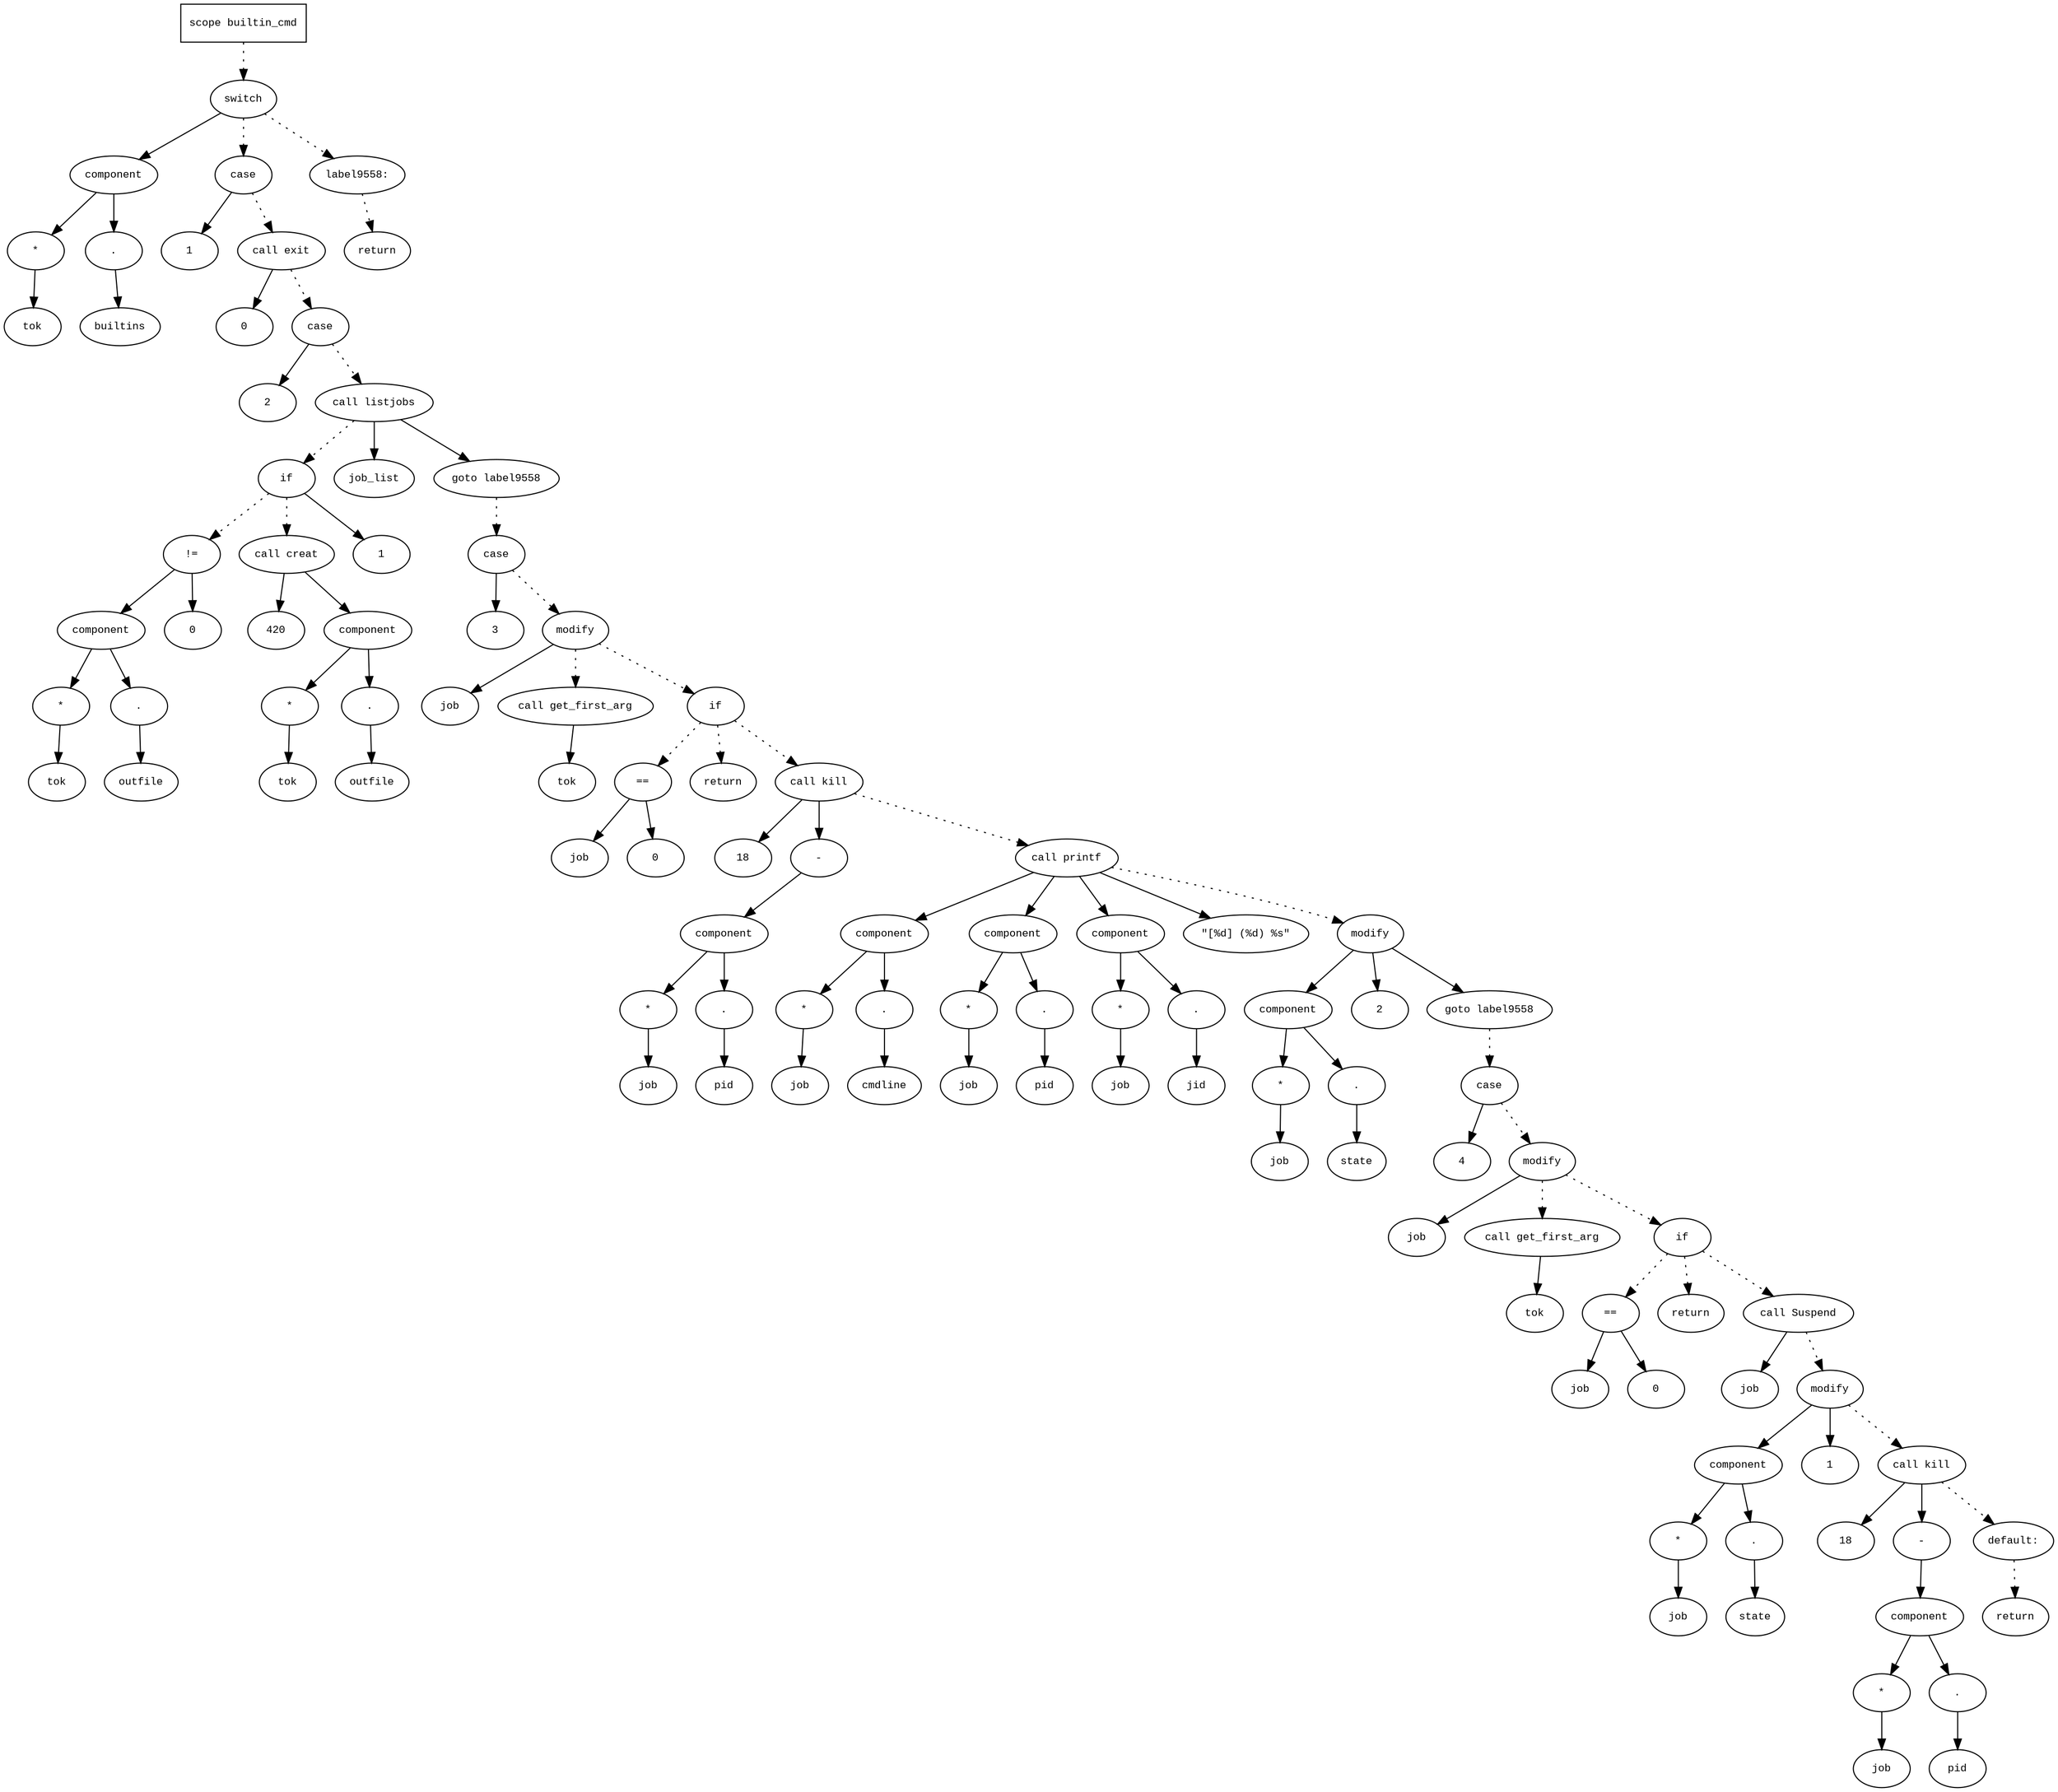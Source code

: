digraph AST {
  graph [fontname="Times New Roman",fontsize=10];
  node  [fontname="Courier New",fontsize=10];
  edge  [fontname="Times New Roman",fontsize=10];

  node1 [label="scope builtin_cmd",shape=box];
  node2 [label="switch",shape=ellipse];
  node3 [label="component",shape=ellipse];
  node2 -> node3;
  node4 [label="*",shape=ellipse];
  node5 [label="tok",shape=ellipse];
  node4 -> node5;
  node3 -> node4;
  node6 [label=".",shape=ellipse];
  node3 -> node6;
  node7 [label="builtins",shape=ellipse];
  node6 -> node7;
  node8 [label="case",shape=ellipse];
  node9 [label="1",shape=ellipse];
  node8 -> node9;
  node2 -> node8 [style=dotted];
  node10 [label="call exit",shape=ellipse];
  node11 [label="0",shape=ellipse];
  node10 -> node11;
  node8 -> node10 [style=dotted];
  node12 [label="case",shape=ellipse];
  node13 [label="2",shape=ellipse];
  node12 -> node13;
  node10 -> node12 [style=dotted];
  node14 [label="call listjobs",shape=ellipse];
  node15 [label="if",shape=ellipse];
  node14 -> node15 [style=dotted];
  node16 [label="!=",shape=ellipse];
  node17 [label="component",shape=ellipse];
  node16 -> node17;
  node18 [label="*",shape=ellipse];
  node19 [label="tok",shape=ellipse];
  node18 -> node19;
  node17 -> node18;
  node20 [label=".",shape=ellipse];
  node17 -> node20;
  node21 [label="outfile",shape=ellipse];
  node20 -> node21;
  node22 [label="0",shape=ellipse];
  node16 -> node22;
  node15 -> node16 [style=dotted];
  node23 [label="call creat",shape=ellipse];
  node24 [label="420",shape=ellipse];
  node23 -> node24;
  node25 [label="component",shape=ellipse];
  node23 -> node25;
  node26 [label="*",shape=ellipse];
  node27 [label="tok",shape=ellipse];
  node26 -> node27;
  node25 -> node26;
  node28 [label=".",shape=ellipse];
  node25 -> node28;
  node29 [label="outfile",shape=ellipse];
  node28 -> node29;
  node15 -> node23 [style=dotted];
  node30 [label="1",shape=ellipse];
  node15 -> node30;
  node31 [label="job_list",shape=ellipse];
  node14 -> node31;
  node12 -> node14 [style=dotted];
  node32 [label="goto label9558",shape=ellipse];
  node14 -> node32;
  node33 [label="case",shape=ellipse];
  node34 [label="3",shape=ellipse];
  node33 -> node34;
  node32 -> node33 [style=dotted];
  node35 [label="modify",shape=ellipse];
  node36 [label="job",shape=ellipse];
  node35 -> node36;
  node37 [label="call get_first_arg",shape=ellipse];
  node38 [label="tok",shape=ellipse];
  node37 -> node38;
  node35 -> node37 [style=dotted];
  node33 -> node35 [style=dotted];
  node39 [label="if",shape=ellipse];
  node35 -> node39 [style=dotted];
  node40 [label="==",shape=ellipse];
  node41 [label="job",shape=ellipse];
  node40 -> node41;
  node42 [label="0",shape=ellipse];
  node40 -> node42;
  node39 -> node40 [style=dotted];
  node43 [label="return",shape=ellipse];
  node39 -> node43 [style=dotted];
  node44 [label="call kill",shape=ellipse];
  node45 [label="18",shape=ellipse];
  node44 -> node45;
  node46 [label="-",shape=ellipse];
  node47 [label="component",shape=ellipse];
  node46 -> node47;
  node48 [label="*",shape=ellipse];
  node49 [label="job",shape=ellipse];
  node48 -> node49;
  node47 -> node48;
  node50 [label=".",shape=ellipse];
  node47 -> node50;
  node51 [label="pid",shape=ellipse];
  node50 -> node51;
  node44 -> node46;
  node39 -> node44 [style=dotted];
  node52 [label="call printf",shape=ellipse];
  node53 [label="component",shape=ellipse];
  node52 -> node53;
  node54 [label="*",shape=ellipse];
  node55 [label="job",shape=ellipse];
  node54 -> node55;
  node53 -> node54;
  node56 [label=".",shape=ellipse];
  node53 -> node56;
  node57 [label="cmdline",shape=ellipse];
  node56 -> node57;
  node58 [label="component",shape=ellipse];
  node52 -> node58;
  node59 [label="*",shape=ellipse];
  node60 [label="job",shape=ellipse];
  node59 -> node60;
  node58 -> node59;
  node61 [label=".",shape=ellipse];
  node58 -> node61;
  node62 [label="pid",shape=ellipse];
  node61 -> node62;
  node63 [label="component",shape=ellipse];
  node52 -> node63;
  node64 [label="*",shape=ellipse];
  node65 [label="job",shape=ellipse];
  node64 -> node65;
  node63 -> node64;
  node66 [label=".",shape=ellipse];
  node63 -> node66;
  node67 [label="jid",shape=ellipse];
  node66 -> node67;
  node68 [label="\"[%d] (%d) %s\"",shape=ellipse];
  node52 -> node68;
  node44 -> node52 [style=dotted];
  node69 [label="modify",shape=ellipse];
  node70 [label="component",shape=ellipse];
  node69 -> node70;
  node71 [label="*",shape=ellipse];
  node72 [label="job",shape=ellipse];
  node71 -> node72;
  node70 -> node71;
  node73 [label=".",shape=ellipse];
  node70 -> node73;
  node74 [label="state",shape=ellipse];
  node73 -> node74;
  node75 [label="2",shape=ellipse];
  node69 -> node75;
  node52 -> node69 [style=dotted];
  node76 [label="goto label9558",shape=ellipse];
  node69 -> node76;
  node77 [label="case",shape=ellipse];
  node78 [label="4",shape=ellipse];
  node77 -> node78;
  node76 -> node77 [style=dotted];
  node79 [label="modify",shape=ellipse];
  node80 [label="job",shape=ellipse];
  node79 -> node80;
  node81 [label="call get_first_arg",shape=ellipse];
  node82 [label="tok",shape=ellipse];
  node81 -> node82;
  node79 -> node81 [style=dotted];
  node77 -> node79 [style=dotted];
  node83 [label="if",shape=ellipse];
  node79 -> node83 [style=dotted];
  node84 [label="==",shape=ellipse];
  node85 [label="job",shape=ellipse];
  node84 -> node85;
  node86 [label="0",shape=ellipse];
  node84 -> node86;
  node83 -> node84 [style=dotted];
  node87 [label="return",shape=ellipse];
  node83 -> node87 [style=dotted];
  node88 [label="call Suspend",shape=ellipse];
  node89 [label="job",shape=ellipse];
  node88 -> node89;
  node83 -> node88 [style=dotted];
  node90 [label="modify",shape=ellipse];
  node91 [label="component",shape=ellipse];
  node90 -> node91;
  node92 [label="*",shape=ellipse];
  node93 [label="job",shape=ellipse];
  node92 -> node93;
  node91 -> node92;
  node94 [label=".",shape=ellipse];
  node91 -> node94;
  node95 [label="state",shape=ellipse];
  node94 -> node95;
  node96 [label="1",shape=ellipse];
  node90 -> node96;
  node88 -> node90 [style=dotted];
  node97 [label="call kill",shape=ellipse];
  node98 [label="18",shape=ellipse];
  node97 -> node98;
  node99 [label="-",shape=ellipse];
  node100 [label="component",shape=ellipse];
  node99 -> node100;
  node101 [label="*",shape=ellipse];
  node102 [label="job",shape=ellipse];
  node101 -> node102;
  node100 -> node101;
  node103 [label=".",shape=ellipse];
  node100 -> node103;
  node104 [label="pid",shape=ellipse];
  node103 -> node104;
  node97 -> node99;
  node90 -> node97 [style=dotted];
  node105 [label="default:",shape=ellipse];
  node97 -> node105 [style=dotted];
  node106 [label="return",shape=ellipse];
  node105 -> node106 [style=dotted];
  node1 -> node2 [style=dotted];
  node107 [label="label9558:",shape=ellipse];
  node2 -> node107 [style=dotted];
  node108 [label="return",shape=ellipse];
  node107 -> node108 [style=dotted];
} 